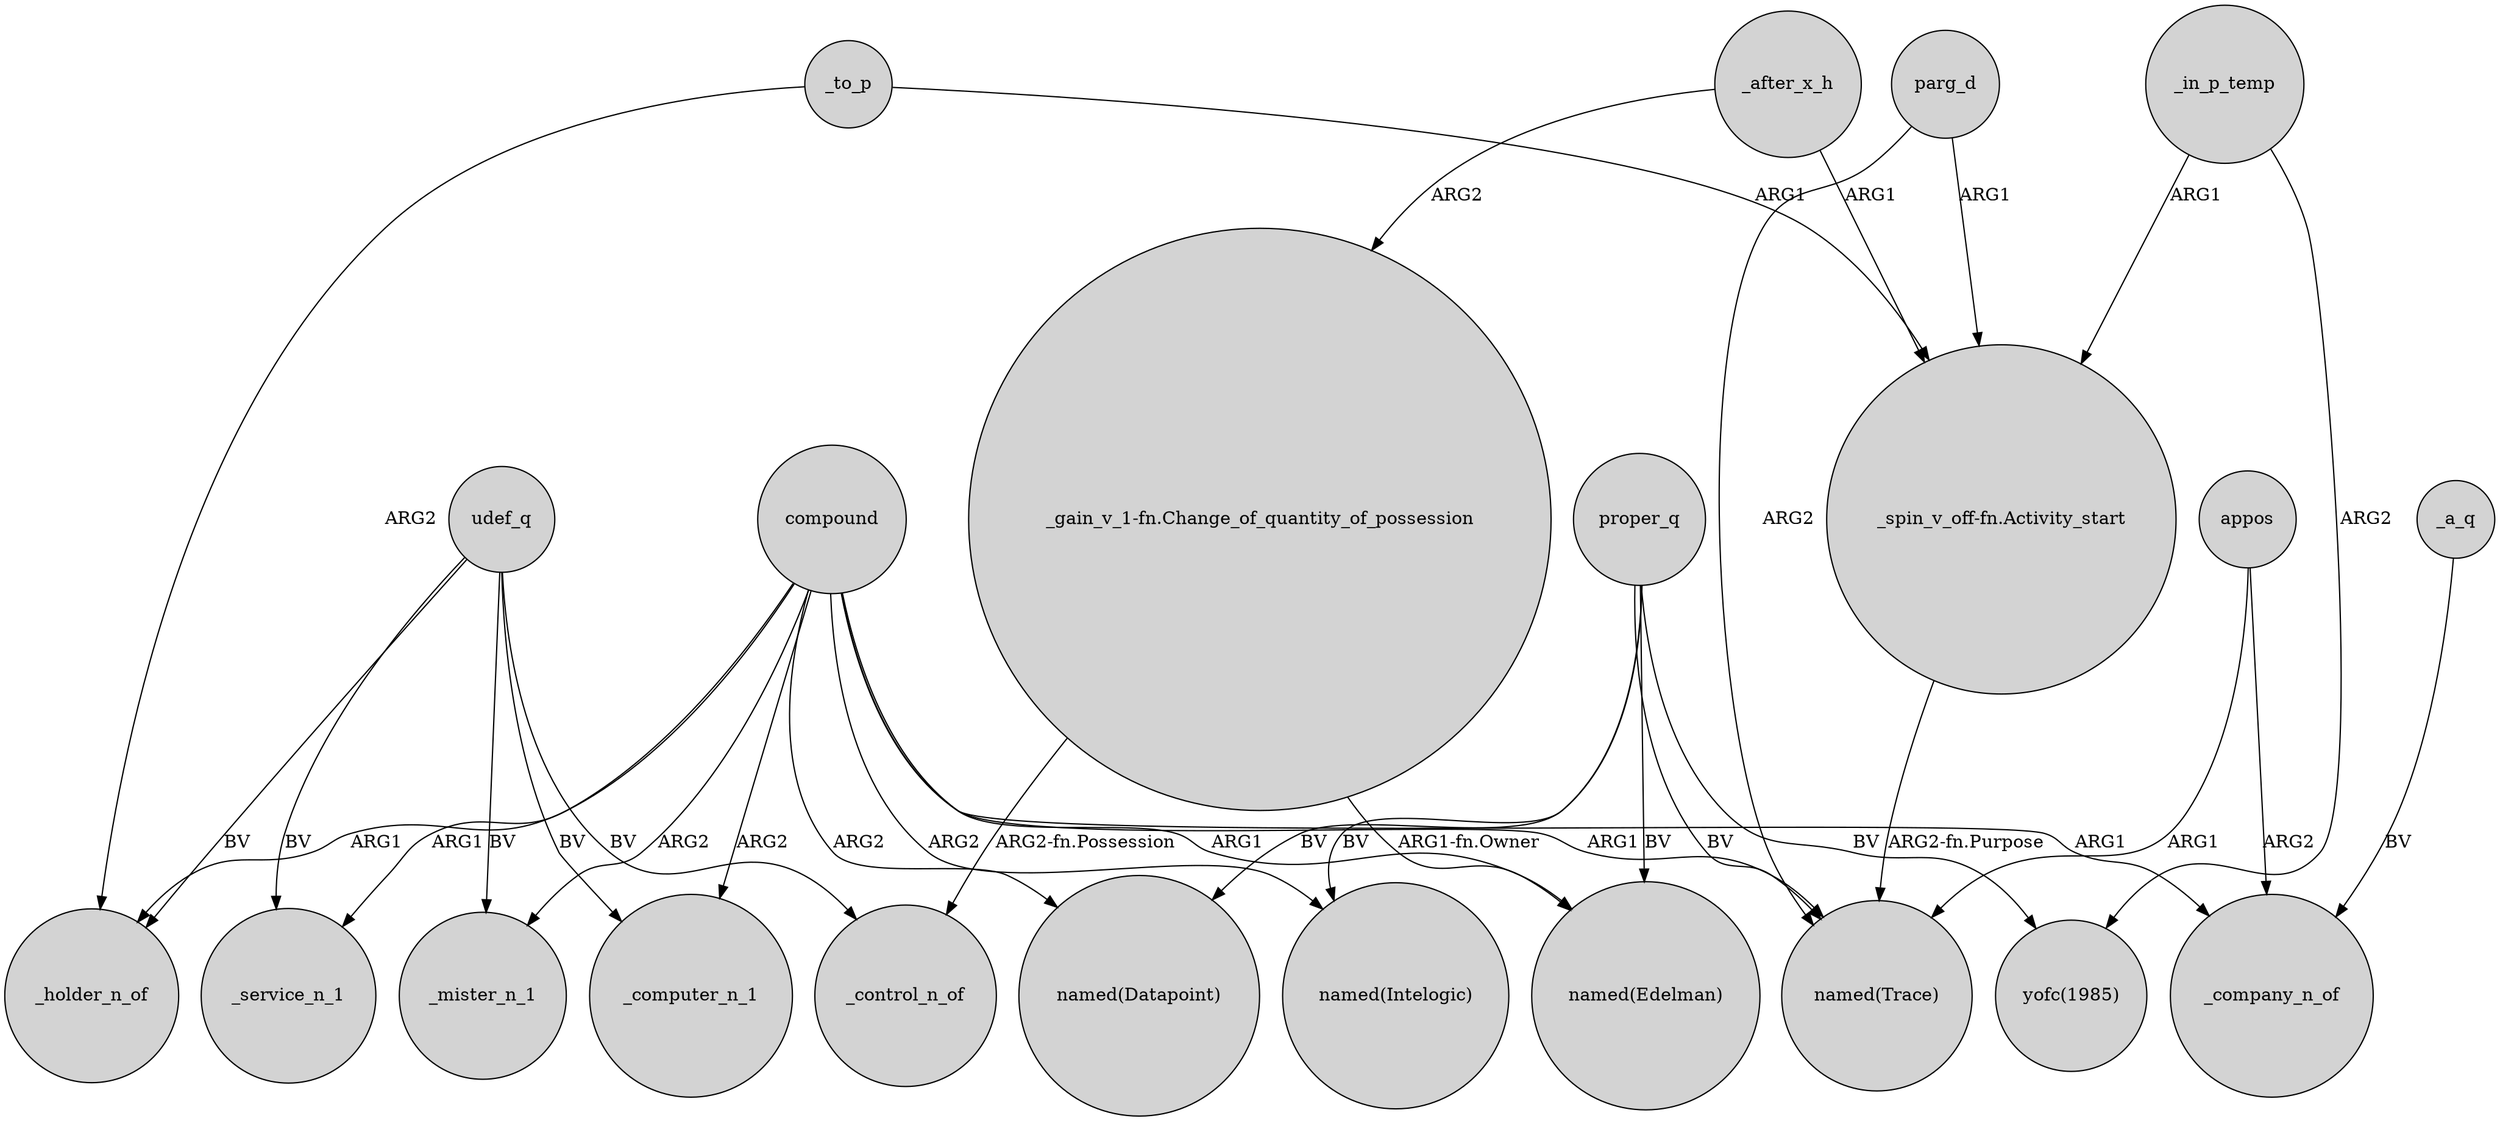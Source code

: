 digraph {
	node [shape=circle style=filled]
	_to_p -> "_spin_v_off-fn.Activity_start" [label=ARG1]
	compound -> _holder_n_of [label=ARG1]
	udef_q -> _service_n_1 [label=BV]
	compound -> _mister_n_1 [label=ARG2]
	udef_q -> _control_n_of [label=BV]
	"_gain_v_1-fn.Change_of_quantity_of_possession" -> _control_n_of [label="ARG2-fn.Possession"]
	proper_q -> "yofc(1985)" [label=BV]
	_in_p_temp -> "_spin_v_off-fn.Activity_start" [label=ARG1]
	compound -> _computer_n_1 [label=ARG2]
	_a_q -> _company_n_of [label=BV]
	compound -> _company_n_of [label=ARG1]
	_to_p -> _holder_n_of [label=ARG2]
	udef_q -> _mister_n_1 [label=BV]
	_after_x_h -> "_gain_v_1-fn.Change_of_quantity_of_possession" [label=ARG2]
	appos -> "named(Trace)" [label=ARG1]
	compound -> "named(Edelman)" [label=ARG1]
	parg_d -> "_spin_v_off-fn.Activity_start" [label=ARG1]
	udef_q -> _holder_n_of [label=BV]
	udef_q -> _computer_n_1 [label=BV]
	_in_p_temp -> "yofc(1985)" [label=ARG2]
	compound -> "named(Intelogic)" [label=ARG2]
	_after_x_h -> "_spin_v_off-fn.Activity_start" [label=ARG1]
	parg_d -> "named(Trace)" [label=ARG2]
	appos -> _company_n_of [label=ARG2]
	compound -> "named(Trace)" [label=ARG1]
	proper_q -> "named(Edelman)" [label=BV]
	proper_q -> "named(Trace)" [label=BV]
	"_gain_v_1-fn.Change_of_quantity_of_possession" -> "named(Edelman)" [label="ARG1-fn.Owner"]
	"_spin_v_off-fn.Activity_start" -> "named(Trace)" [label="ARG2-fn.Purpose"]
	compound -> "named(Datapoint)" [label=ARG2]
	proper_q -> "named(Datapoint)" [label=BV]
	compound -> _service_n_1 [label=ARG1]
	proper_q -> "named(Intelogic)" [label=BV]
}
